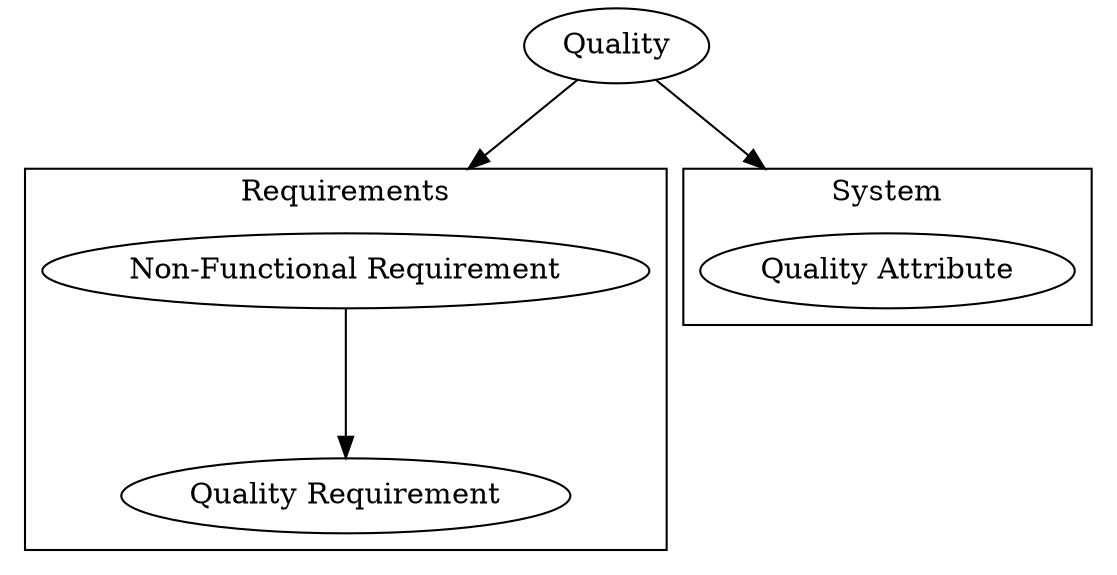 digraph FQATerms { compound=true; ranksep="1"; q1 [label="Quality"]; q1->q4 [lhead="cluster_c1"]; q1->q5 [lhead="cluster_c2"]; subgraph cluster_c1 { label="Requirements"; q3 [label="Quality Requirement"]; q4 [label="Non-Functional Requirement"]; q4->q3; } subgraph cluster_c2 { label="System"; q5 [label="Quality Attribute"] } }
